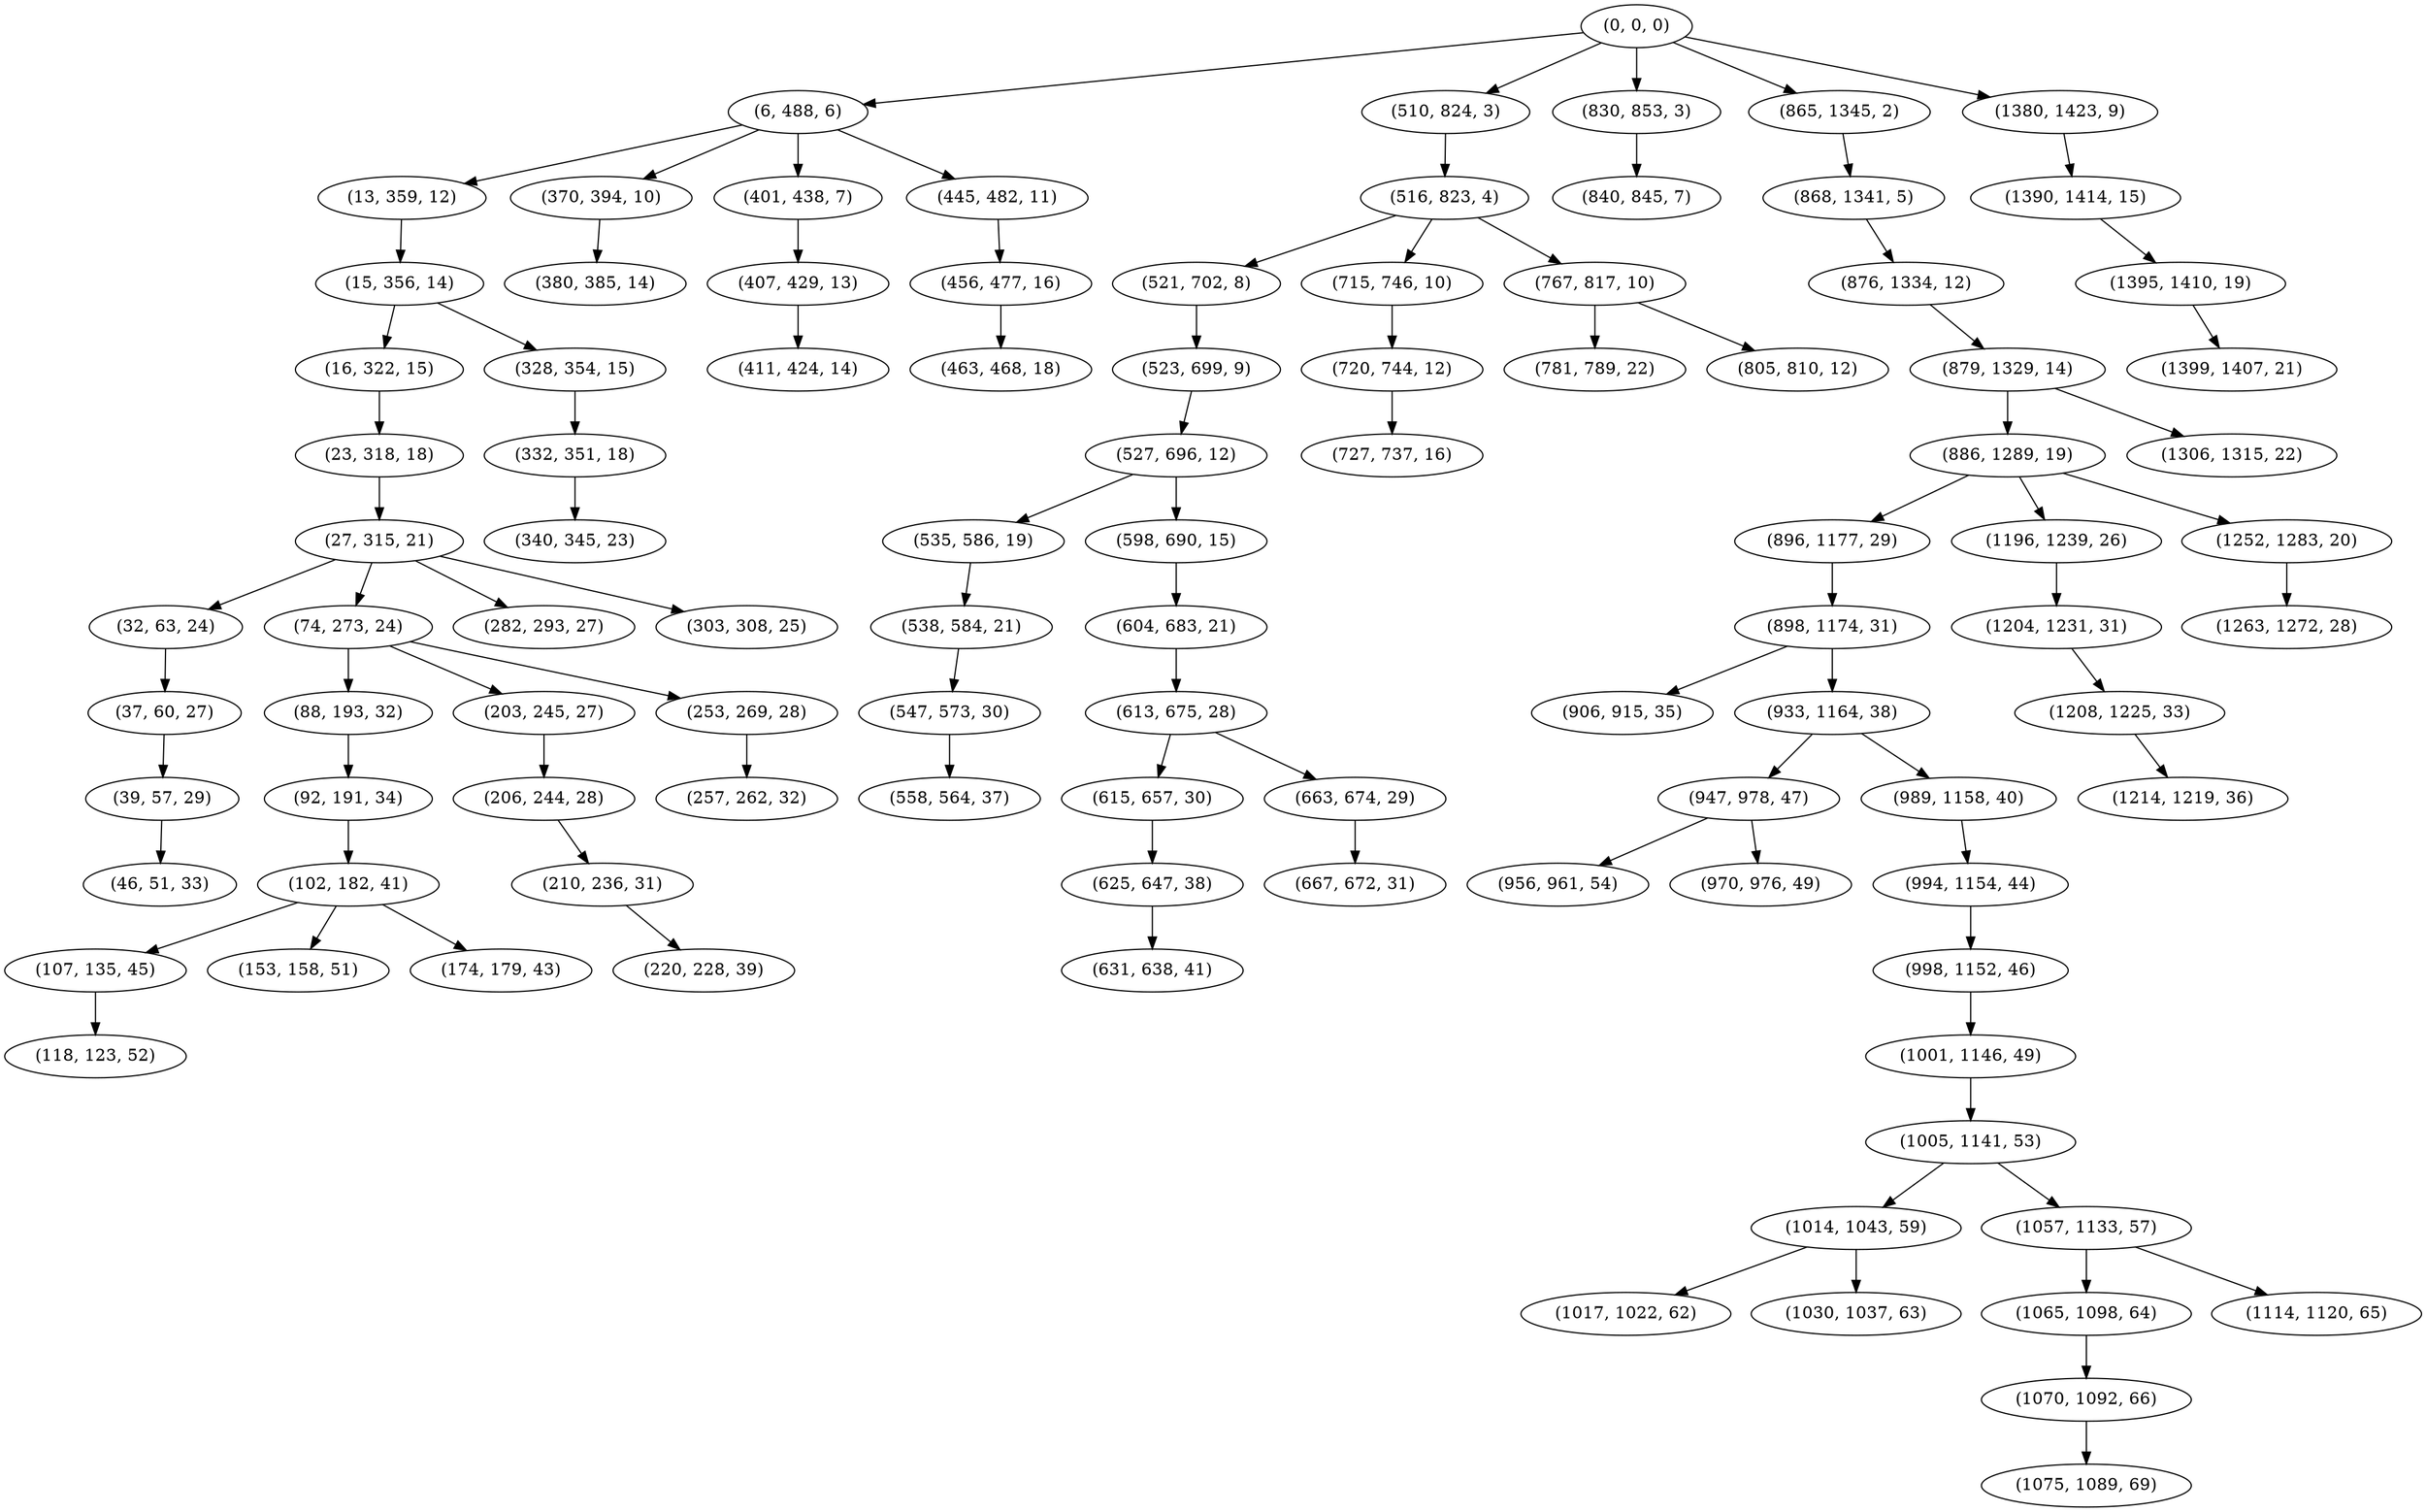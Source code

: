 digraph tree {
    "(0, 0, 0)";
    "(6, 488, 6)";
    "(13, 359, 12)";
    "(15, 356, 14)";
    "(16, 322, 15)";
    "(23, 318, 18)";
    "(27, 315, 21)";
    "(32, 63, 24)";
    "(37, 60, 27)";
    "(39, 57, 29)";
    "(46, 51, 33)";
    "(74, 273, 24)";
    "(88, 193, 32)";
    "(92, 191, 34)";
    "(102, 182, 41)";
    "(107, 135, 45)";
    "(118, 123, 52)";
    "(153, 158, 51)";
    "(174, 179, 43)";
    "(203, 245, 27)";
    "(206, 244, 28)";
    "(210, 236, 31)";
    "(220, 228, 39)";
    "(253, 269, 28)";
    "(257, 262, 32)";
    "(282, 293, 27)";
    "(303, 308, 25)";
    "(328, 354, 15)";
    "(332, 351, 18)";
    "(340, 345, 23)";
    "(370, 394, 10)";
    "(380, 385, 14)";
    "(401, 438, 7)";
    "(407, 429, 13)";
    "(411, 424, 14)";
    "(445, 482, 11)";
    "(456, 477, 16)";
    "(463, 468, 18)";
    "(510, 824, 3)";
    "(516, 823, 4)";
    "(521, 702, 8)";
    "(523, 699, 9)";
    "(527, 696, 12)";
    "(535, 586, 19)";
    "(538, 584, 21)";
    "(547, 573, 30)";
    "(558, 564, 37)";
    "(598, 690, 15)";
    "(604, 683, 21)";
    "(613, 675, 28)";
    "(615, 657, 30)";
    "(625, 647, 38)";
    "(631, 638, 41)";
    "(663, 674, 29)";
    "(667, 672, 31)";
    "(715, 746, 10)";
    "(720, 744, 12)";
    "(727, 737, 16)";
    "(767, 817, 10)";
    "(781, 789, 22)";
    "(805, 810, 12)";
    "(830, 853, 3)";
    "(840, 845, 7)";
    "(865, 1345, 2)";
    "(868, 1341, 5)";
    "(876, 1334, 12)";
    "(879, 1329, 14)";
    "(886, 1289, 19)";
    "(896, 1177, 29)";
    "(898, 1174, 31)";
    "(906, 915, 35)";
    "(933, 1164, 38)";
    "(947, 978, 47)";
    "(956, 961, 54)";
    "(970, 976, 49)";
    "(989, 1158, 40)";
    "(994, 1154, 44)";
    "(998, 1152, 46)";
    "(1001, 1146, 49)";
    "(1005, 1141, 53)";
    "(1014, 1043, 59)";
    "(1017, 1022, 62)";
    "(1030, 1037, 63)";
    "(1057, 1133, 57)";
    "(1065, 1098, 64)";
    "(1070, 1092, 66)";
    "(1075, 1089, 69)";
    "(1114, 1120, 65)";
    "(1196, 1239, 26)";
    "(1204, 1231, 31)";
    "(1208, 1225, 33)";
    "(1214, 1219, 36)";
    "(1252, 1283, 20)";
    "(1263, 1272, 28)";
    "(1306, 1315, 22)";
    "(1380, 1423, 9)";
    "(1390, 1414, 15)";
    "(1395, 1410, 19)";
    "(1399, 1407, 21)";
    "(0, 0, 0)" -> "(6, 488, 6)";
    "(0, 0, 0)" -> "(510, 824, 3)";
    "(0, 0, 0)" -> "(830, 853, 3)";
    "(0, 0, 0)" -> "(865, 1345, 2)";
    "(0, 0, 0)" -> "(1380, 1423, 9)";
    "(6, 488, 6)" -> "(13, 359, 12)";
    "(6, 488, 6)" -> "(370, 394, 10)";
    "(6, 488, 6)" -> "(401, 438, 7)";
    "(6, 488, 6)" -> "(445, 482, 11)";
    "(13, 359, 12)" -> "(15, 356, 14)";
    "(15, 356, 14)" -> "(16, 322, 15)";
    "(15, 356, 14)" -> "(328, 354, 15)";
    "(16, 322, 15)" -> "(23, 318, 18)";
    "(23, 318, 18)" -> "(27, 315, 21)";
    "(27, 315, 21)" -> "(32, 63, 24)";
    "(27, 315, 21)" -> "(74, 273, 24)";
    "(27, 315, 21)" -> "(282, 293, 27)";
    "(27, 315, 21)" -> "(303, 308, 25)";
    "(32, 63, 24)" -> "(37, 60, 27)";
    "(37, 60, 27)" -> "(39, 57, 29)";
    "(39, 57, 29)" -> "(46, 51, 33)";
    "(74, 273, 24)" -> "(88, 193, 32)";
    "(74, 273, 24)" -> "(203, 245, 27)";
    "(74, 273, 24)" -> "(253, 269, 28)";
    "(88, 193, 32)" -> "(92, 191, 34)";
    "(92, 191, 34)" -> "(102, 182, 41)";
    "(102, 182, 41)" -> "(107, 135, 45)";
    "(102, 182, 41)" -> "(153, 158, 51)";
    "(102, 182, 41)" -> "(174, 179, 43)";
    "(107, 135, 45)" -> "(118, 123, 52)";
    "(203, 245, 27)" -> "(206, 244, 28)";
    "(206, 244, 28)" -> "(210, 236, 31)";
    "(210, 236, 31)" -> "(220, 228, 39)";
    "(253, 269, 28)" -> "(257, 262, 32)";
    "(328, 354, 15)" -> "(332, 351, 18)";
    "(332, 351, 18)" -> "(340, 345, 23)";
    "(370, 394, 10)" -> "(380, 385, 14)";
    "(401, 438, 7)" -> "(407, 429, 13)";
    "(407, 429, 13)" -> "(411, 424, 14)";
    "(445, 482, 11)" -> "(456, 477, 16)";
    "(456, 477, 16)" -> "(463, 468, 18)";
    "(510, 824, 3)" -> "(516, 823, 4)";
    "(516, 823, 4)" -> "(521, 702, 8)";
    "(516, 823, 4)" -> "(715, 746, 10)";
    "(516, 823, 4)" -> "(767, 817, 10)";
    "(521, 702, 8)" -> "(523, 699, 9)";
    "(523, 699, 9)" -> "(527, 696, 12)";
    "(527, 696, 12)" -> "(535, 586, 19)";
    "(527, 696, 12)" -> "(598, 690, 15)";
    "(535, 586, 19)" -> "(538, 584, 21)";
    "(538, 584, 21)" -> "(547, 573, 30)";
    "(547, 573, 30)" -> "(558, 564, 37)";
    "(598, 690, 15)" -> "(604, 683, 21)";
    "(604, 683, 21)" -> "(613, 675, 28)";
    "(613, 675, 28)" -> "(615, 657, 30)";
    "(613, 675, 28)" -> "(663, 674, 29)";
    "(615, 657, 30)" -> "(625, 647, 38)";
    "(625, 647, 38)" -> "(631, 638, 41)";
    "(663, 674, 29)" -> "(667, 672, 31)";
    "(715, 746, 10)" -> "(720, 744, 12)";
    "(720, 744, 12)" -> "(727, 737, 16)";
    "(767, 817, 10)" -> "(781, 789, 22)";
    "(767, 817, 10)" -> "(805, 810, 12)";
    "(830, 853, 3)" -> "(840, 845, 7)";
    "(865, 1345, 2)" -> "(868, 1341, 5)";
    "(868, 1341, 5)" -> "(876, 1334, 12)";
    "(876, 1334, 12)" -> "(879, 1329, 14)";
    "(879, 1329, 14)" -> "(886, 1289, 19)";
    "(879, 1329, 14)" -> "(1306, 1315, 22)";
    "(886, 1289, 19)" -> "(896, 1177, 29)";
    "(886, 1289, 19)" -> "(1196, 1239, 26)";
    "(886, 1289, 19)" -> "(1252, 1283, 20)";
    "(896, 1177, 29)" -> "(898, 1174, 31)";
    "(898, 1174, 31)" -> "(906, 915, 35)";
    "(898, 1174, 31)" -> "(933, 1164, 38)";
    "(933, 1164, 38)" -> "(947, 978, 47)";
    "(933, 1164, 38)" -> "(989, 1158, 40)";
    "(947, 978, 47)" -> "(956, 961, 54)";
    "(947, 978, 47)" -> "(970, 976, 49)";
    "(989, 1158, 40)" -> "(994, 1154, 44)";
    "(994, 1154, 44)" -> "(998, 1152, 46)";
    "(998, 1152, 46)" -> "(1001, 1146, 49)";
    "(1001, 1146, 49)" -> "(1005, 1141, 53)";
    "(1005, 1141, 53)" -> "(1014, 1043, 59)";
    "(1005, 1141, 53)" -> "(1057, 1133, 57)";
    "(1014, 1043, 59)" -> "(1017, 1022, 62)";
    "(1014, 1043, 59)" -> "(1030, 1037, 63)";
    "(1057, 1133, 57)" -> "(1065, 1098, 64)";
    "(1057, 1133, 57)" -> "(1114, 1120, 65)";
    "(1065, 1098, 64)" -> "(1070, 1092, 66)";
    "(1070, 1092, 66)" -> "(1075, 1089, 69)";
    "(1196, 1239, 26)" -> "(1204, 1231, 31)";
    "(1204, 1231, 31)" -> "(1208, 1225, 33)";
    "(1208, 1225, 33)" -> "(1214, 1219, 36)";
    "(1252, 1283, 20)" -> "(1263, 1272, 28)";
    "(1380, 1423, 9)" -> "(1390, 1414, 15)";
    "(1390, 1414, 15)" -> "(1395, 1410, 19)";
    "(1395, 1410, 19)" -> "(1399, 1407, 21)";
}
